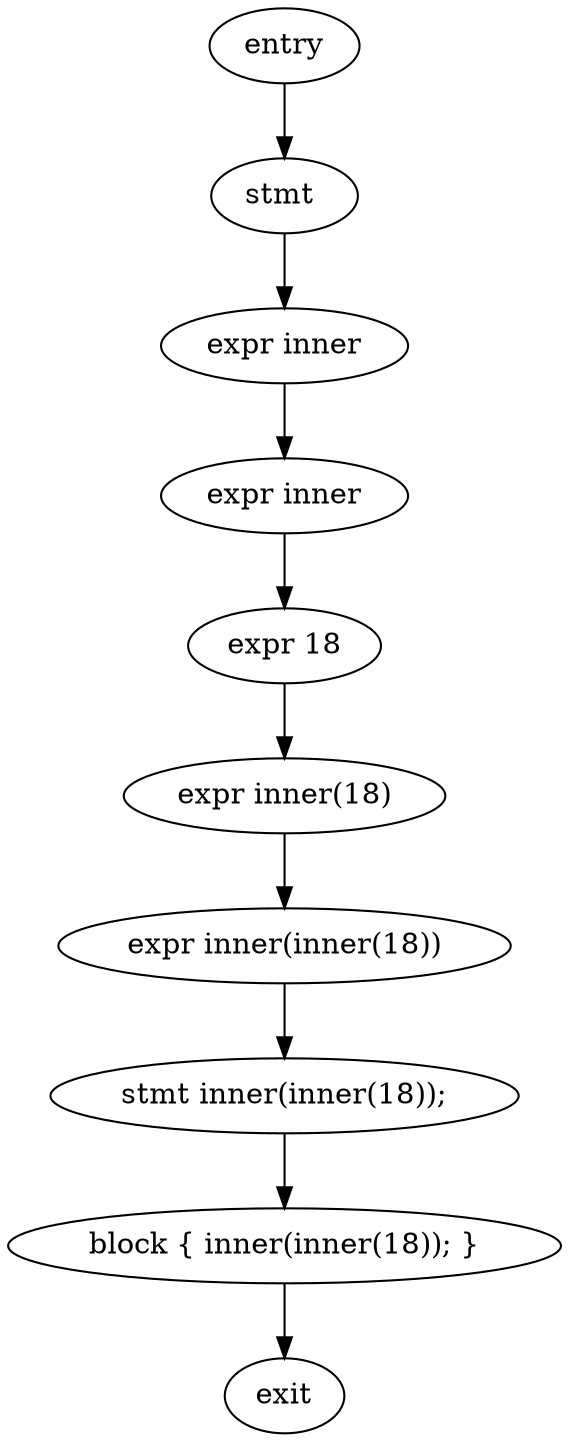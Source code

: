 digraph block {
    N0[label="entry"];
    N1[label="exit"];
    N2[label="stmt "];
    N3[label="expr inner"];
    N4[label="expr inner"];
    N5[label="expr 18"];
    N6[label="expr inner(18)"];
    N7[label="expr inner(inner(18))"];
    N8[label="stmt inner(inner(18));"];
    N9[label="block { inner(inner(18)); }"];
    N0 -> N2;
    N2 -> N3;
    N3 -> N4;
    N4 -> N5;
    N5 -> N6;
    N6 -> N7;
    N7 -> N8;
    N8 -> N9;
    N9 -> N1;
}
